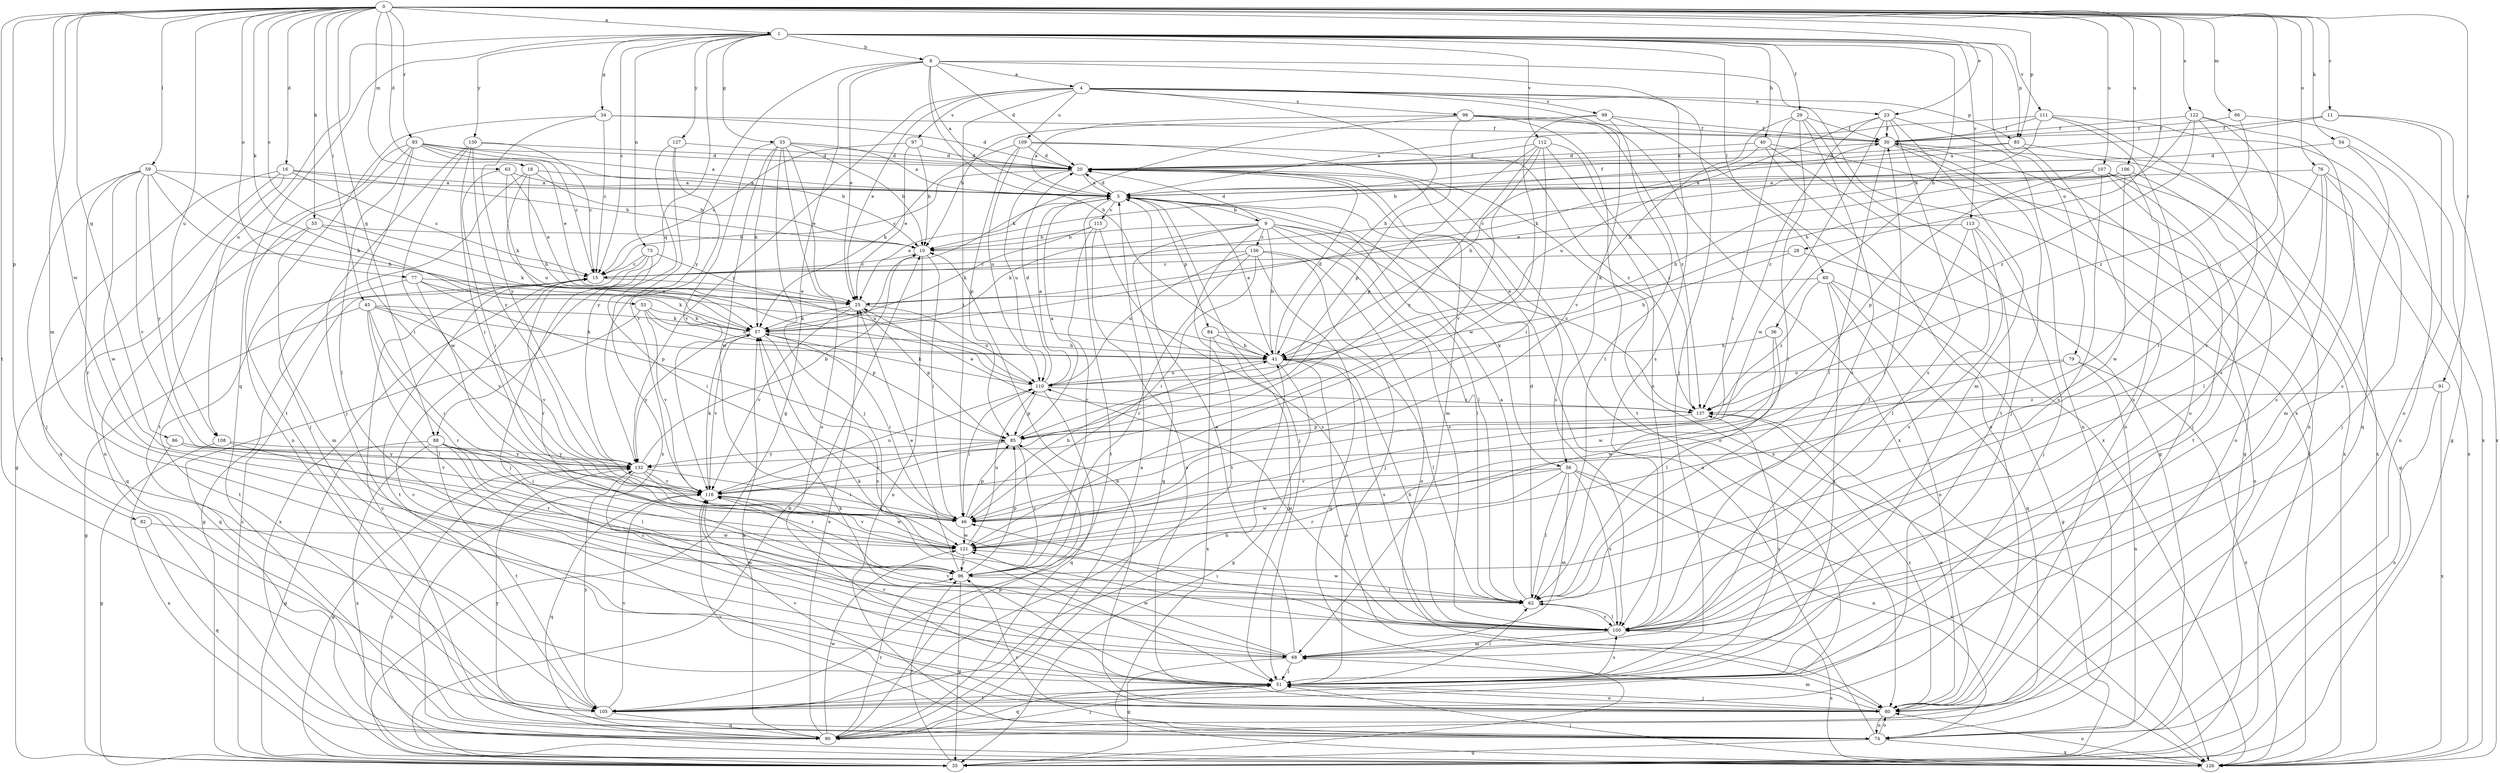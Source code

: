 strict digraph  {
0;
1;
4;
5;
8;
9;
10;
11;
15;
16;
18;
20;
23;
25;
28;
29;
30;
33;
34;
35;
36;
40;
41;
45;
46;
51;
53;
54;
55;
56;
57;
59;
60;
62;
63;
66;
68;
73;
74;
76;
77;
79;
80;
82;
83;
84;
85;
86;
88;
90;
91;
93;
96;
97;
98;
99;
100;
105;
106;
107;
108;
109;
110;
111;
112;
113;
115;
116;
121;
122;
126;
127;
130;
132;
136;
137;
0 -> 1  [label=a];
0 -> 11  [label=c];
0 -> 15  [label=c];
0 -> 16  [label=d];
0 -> 18  [label=d];
0 -> 23  [label=e];
0 -> 28  [label=f];
0 -> 45  [label=i];
0 -> 46  [label=i];
0 -> 53  [label=k];
0 -> 54  [label=k];
0 -> 55  [label=k];
0 -> 59  [label=l];
0 -> 63  [label=m];
0 -> 66  [label=m];
0 -> 68  [label=m];
0 -> 76  [label=o];
0 -> 77  [label=o];
0 -> 82  [label=p];
0 -> 83  [label=p];
0 -> 86  [label=q];
0 -> 88  [label=q];
0 -> 91  [label=r];
0 -> 93  [label=r];
0 -> 105  [label=t];
0 -> 106  [label=u];
0 -> 107  [label=u];
0 -> 108  [label=u];
0 -> 121  [label=w];
0 -> 122  [label=x];
1 -> 8  [label=b];
1 -> 15  [label=c];
1 -> 29  [label=f];
1 -> 33  [label=g];
1 -> 34  [label=g];
1 -> 36  [label=h];
1 -> 40  [label=h];
1 -> 60  [label=l];
1 -> 73  [label=n];
1 -> 79  [label=o];
1 -> 83  [label=p];
1 -> 88  [label=q];
1 -> 90  [label=q];
1 -> 108  [label=u];
1 -> 111  [label=v];
1 -> 112  [label=v];
1 -> 113  [label=v];
1 -> 127  [label=y];
1 -> 130  [label=y];
4 -> 23  [label=e];
4 -> 25  [label=e];
4 -> 41  [label=h];
4 -> 46  [label=i];
4 -> 56  [label=k];
4 -> 83  [label=p];
4 -> 97  [label=s];
4 -> 98  [label=s];
4 -> 99  [label=s];
4 -> 100  [label=s];
4 -> 109  [label=u];
4 -> 132  [label=y];
5 -> 9  [label=b];
5 -> 20  [label=d];
5 -> 25  [label=e];
5 -> 30  [label=f];
5 -> 51  [label=j];
5 -> 62  [label=l];
5 -> 84  [label=p];
5 -> 105  [label=t];
5 -> 115  [label=v];
8 -> 4  [label=a];
8 -> 5  [label=a];
8 -> 20  [label=d];
8 -> 25  [label=e];
8 -> 35  [label=g];
8 -> 41  [label=h];
8 -> 51  [label=j];
8 -> 126  [label=x];
8 -> 132  [label=y];
9 -> 10  [label=b];
9 -> 20  [label=d];
9 -> 41  [label=h];
9 -> 56  [label=k];
9 -> 57  [label=k];
9 -> 62  [label=l];
9 -> 90  [label=q];
9 -> 100  [label=s];
9 -> 105  [label=t];
9 -> 136  [label=z];
9 -> 137  [label=z];
10 -> 15  [label=c];
10 -> 46  [label=i];
10 -> 74  [label=n];
11 -> 5  [label=a];
11 -> 30  [label=f];
11 -> 80  [label=o];
11 -> 126  [label=x];
15 -> 25  [label=e];
15 -> 35  [label=g];
15 -> 105  [label=t];
15 -> 126  [label=x];
16 -> 5  [label=a];
16 -> 10  [label=b];
16 -> 15  [label=c];
16 -> 35  [label=g];
16 -> 74  [label=n];
16 -> 90  [label=q];
18 -> 5  [label=a];
18 -> 10  [label=b];
18 -> 41  [label=h];
18 -> 51  [label=j];
18 -> 110  [label=u];
20 -> 5  [label=a];
20 -> 15  [label=c];
20 -> 68  [label=m];
20 -> 80  [label=o];
20 -> 100  [label=s];
20 -> 110  [label=u];
23 -> 30  [label=f];
23 -> 68  [label=m];
23 -> 74  [label=n];
23 -> 100  [label=s];
23 -> 110  [label=u];
23 -> 121  [label=w];
23 -> 137  [label=z];
25 -> 57  [label=k];
25 -> 85  [label=p];
25 -> 110  [label=u];
25 -> 116  [label=v];
28 -> 15  [label=c];
28 -> 41  [label=h];
28 -> 80  [label=o];
29 -> 30  [label=f];
29 -> 46  [label=i];
29 -> 62  [label=l];
29 -> 100  [label=s];
29 -> 105  [label=t];
29 -> 116  [label=v];
30 -> 20  [label=d];
30 -> 35  [label=g];
30 -> 51  [label=j];
30 -> 62  [label=l];
30 -> 126  [label=x];
33 -> 5  [label=a];
33 -> 10  [label=b];
33 -> 20  [label=d];
33 -> 25  [label=e];
33 -> 51  [label=j];
33 -> 57  [label=k];
33 -> 80  [label=o];
33 -> 116  [label=v];
33 -> 121  [label=w];
34 -> 15  [label=c];
34 -> 20  [label=d];
34 -> 30  [label=f];
34 -> 105  [label=t];
34 -> 132  [label=y];
35 -> 10  [label=b];
35 -> 15  [label=c];
35 -> 30  [label=f];
35 -> 96  [label=r];
36 -> 41  [label=h];
36 -> 62  [label=l];
36 -> 121  [label=w];
40 -> 20  [label=d];
40 -> 35  [label=g];
40 -> 41  [label=h];
40 -> 80  [label=o];
40 -> 126  [label=x];
41 -> 5  [label=a];
41 -> 20  [label=d];
41 -> 35  [label=g];
41 -> 80  [label=o];
41 -> 100  [label=s];
41 -> 110  [label=u];
45 -> 35  [label=g];
45 -> 41  [label=h];
45 -> 46  [label=i];
45 -> 57  [label=k];
45 -> 62  [label=l];
45 -> 96  [label=r];
45 -> 116  [label=v];
46 -> 41  [label=h];
46 -> 85  [label=p];
46 -> 121  [label=w];
51 -> 57  [label=k];
51 -> 62  [label=l];
51 -> 80  [label=o];
51 -> 90  [label=q];
51 -> 100  [label=s];
51 -> 105  [label=t];
51 -> 116  [label=v];
51 -> 137  [label=z];
53 -> 41  [label=h];
53 -> 57  [label=k];
53 -> 85  [label=p];
53 -> 90  [label=q];
53 -> 116  [label=v];
54 -> 20  [label=d];
54 -> 74  [label=n];
54 -> 100  [label=s];
55 -> 10  [label=b];
55 -> 57  [label=k];
55 -> 68  [label=m];
55 -> 90  [label=q];
56 -> 62  [label=l];
56 -> 68  [label=m];
56 -> 74  [label=n];
56 -> 96  [label=r];
56 -> 100  [label=s];
56 -> 116  [label=v];
56 -> 121  [label=w];
56 -> 126  [label=x];
57 -> 41  [label=h];
57 -> 46  [label=i];
57 -> 100  [label=s];
57 -> 116  [label=v];
57 -> 132  [label=y];
59 -> 5  [label=a];
59 -> 41  [label=h];
59 -> 51  [label=j];
59 -> 57  [label=k];
59 -> 96  [label=r];
59 -> 116  [label=v];
59 -> 121  [label=w];
59 -> 132  [label=y];
60 -> 25  [label=e];
60 -> 35  [label=g];
60 -> 51  [label=j];
60 -> 80  [label=o];
60 -> 90  [label=q];
60 -> 137  [label=z];
62 -> 5  [label=a];
62 -> 20  [label=d];
62 -> 100  [label=s];
62 -> 121  [label=w];
63 -> 5  [label=a];
63 -> 25  [label=e];
63 -> 46  [label=i];
63 -> 57  [label=k];
66 -> 30  [label=f];
66 -> 35  [label=g];
66 -> 137  [label=z];
68 -> 5  [label=a];
68 -> 30  [label=f];
68 -> 35  [label=g];
68 -> 51  [label=j];
68 -> 116  [label=v];
68 -> 121  [label=w];
73 -> 15  [label=c];
73 -> 46  [label=i];
73 -> 51  [label=j];
73 -> 96  [label=r];
73 -> 110  [label=u];
74 -> 5  [label=a];
74 -> 15  [label=c];
74 -> 35  [label=g];
74 -> 80  [label=o];
74 -> 96  [label=r];
74 -> 116  [label=v];
74 -> 126  [label=x];
76 -> 5  [label=a];
76 -> 46  [label=i];
76 -> 51  [label=j];
76 -> 62  [label=l];
76 -> 68  [label=m];
76 -> 100  [label=s];
77 -> 25  [label=e];
77 -> 57  [label=k];
77 -> 85  [label=p];
77 -> 105  [label=t];
77 -> 116  [label=v];
79 -> 74  [label=n];
79 -> 110  [label=u];
79 -> 121  [label=w];
79 -> 126  [label=x];
80 -> 10  [label=b];
80 -> 15  [label=c];
80 -> 51  [label=j];
80 -> 68  [label=m];
80 -> 74  [label=n];
80 -> 116  [label=v];
80 -> 137  [label=z];
82 -> 90  [label=q];
82 -> 121  [label=w];
83 -> 10  [label=b];
83 -> 20  [label=d];
83 -> 80  [label=o];
83 -> 126  [label=x];
84 -> 41  [label=h];
84 -> 51  [label=j];
84 -> 62  [label=l];
84 -> 126  [label=x];
85 -> 5  [label=a];
85 -> 96  [label=r];
85 -> 116  [label=v];
85 -> 132  [label=y];
86 -> 116  [label=v];
86 -> 126  [label=x];
86 -> 132  [label=y];
88 -> 35  [label=g];
88 -> 46  [label=i];
88 -> 62  [label=l];
88 -> 100  [label=s];
88 -> 105  [label=t];
88 -> 126  [label=x];
88 -> 132  [label=y];
90 -> 5  [label=a];
90 -> 25  [label=e];
90 -> 51  [label=j];
90 -> 57  [label=k];
90 -> 85  [label=p];
90 -> 96  [label=r];
90 -> 121  [label=w];
90 -> 132  [label=y];
91 -> 74  [label=n];
91 -> 126  [label=x];
91 -> 137  [label=z];
93 -> 5  [label=a];
93 -> 10  [label=b];
93 -> 15  [label=c];
93 -> 20  [label=d];
93 -> 25  [label=e];
93 -> 46  [label=i];
93 -> 62  [label=l];
93 -> 74  [label=n];
93 -> 105  [label=t];
96 -> 25  [label=e];
96 -> 35  [label=g];
96 -> 62  [label=l];
96 -> 85  [label=p];
97 -> 10  [label=b];
97 -> 15  [label=c];
97 -> 20  [label=d];
97 -> 25  [label=e];
98 -> 5  [label=a];
98 -> 30  [label=f];
98 -> 57  [label=k];
98 -> 85  [label=p];
98 -> 105  [label=t];
98 -> 126  [label=x];
98 -> 137  [label=z];
99 -> 10  [label=b];
99 -> 30  [label=f];
99 -> 62  [label=l];
99 -> 121  [label=w];
99 -> 126  [label=x];
100 -> 41  [label=h];
100 -> 46  [label=i];
100 -> 57  [label=k];
100 -> 62  [label=l];
100 -> 68  [label=m];
100 -> 110  [label=u];
105 -> 41  [label=h];
105 -> 90  [label=q];
105 -> 116  [label=v];
105 -> 132  [label=y];
106 -> 5  [label=a];
106 -> 15  [label=c];
106 -> 41  [label=h];
106 -> 80  [label=o];
106 -> 100  [label=s];
106 -> 121  [label=w];
107 -> 5  [label=a];
107 -> 25  [label=e];
107 -> 35  [label=g];
107 -> 51  [label=j];
107 -> 85  [label=p];
107 -> 100  [label=s];
107 -> 105  [label=t];
108 -> 35  [label=g];
108 -> 96  [label=r];
108 -> 132  [label=y];
109 -> 20  [label=d];
109 -> 57  [label=k];
109 -> 85  [label=p];
109 -> 110  [label=u];
109 -> 126  [label=x];
109 -> 137  [label=z];
110 -> 5  [label=a];
110 -> 20  [label=d];
110 -> 46  [label=i];
110 -> 57  [label=k];
110 -> 85  [label=p];
110 -> 90  [label=q];
110 -> 137  [label=z];
111 -> 5  [label=a];
111 -> 30  [label=f];
111 -> 57  [label=k];
111 -> 74  [label=n];
111 -> 80  [label=o];
111 -> 126  [label=x];
112 -> 20  [label=d];
112 -> 46  [label=i];
112 -> 85  [label=p];
112 -> 100  [label=s];
112 -> 116  [label=v];
112 -> 132  [label=y];
112 -> 137  [label=z];
113 -> 10  [label=b];
113 -> 46  [label=i];
113 -> 51  [label=j];
113 -> 62  [label=l];
113 -> 100  [label=s];
115 -> 10  [label=b];
115 -> 57  [label=k];
115 -> 80  [label=o];
115 -> 96  [label=r];
115 -> 100  [label=s];
116 -> 46  [label=i];
116 -> 57  [label=k];
116 -> 90  [label=q];
116 -> 110  [label=u];
116 -> 121  [label=w];
121 -> 96  [label=r];
121 -> 110  [label=u];
121 -> 116  [label=v];
122 -> 30  [label=f];
122 -> 41  [label=h];
122 -> 90  [label=q];
122 -> 96  [label=r];
122 -> 100  [label=s];
122 -> 137  [label=z];
126 -> 51  [label=j];
126 -> 80  [label=o];
126 -> 100  [label=s];
126 -> 132  [label=y];
127 -> 20  [label=d];
127 -> 116  [label=v];
127 -> 126  [label=x];
127 -> 132  [label=y];
130 -> 15  [label=c];
130 -> 20  [label=d];
130 -> 46  [label=i];
130 -> 51  [label=j];
130 -> 121  [label=w];
130 -> 132  [label=y];
132 -> 10  [label=b];
132 -> 35  [label=g];
132 -> 46  [label=i];
132 -> 68  [label=m];
132 -> 96  [label=r];
132 -> 116  [label=v];
136 -> 15  [label=c];
136 -> 35  [label=g];
136 -> 46  [label=i];
136 -> 51  [label=j];
136 -> 80  [label=o];
136 -> 96  [label=r];
136 -> 110  [label=u];
137 -> 25  [label=e];
137 -> 80  [label=o];
137 -> 85  [label=p];
}
